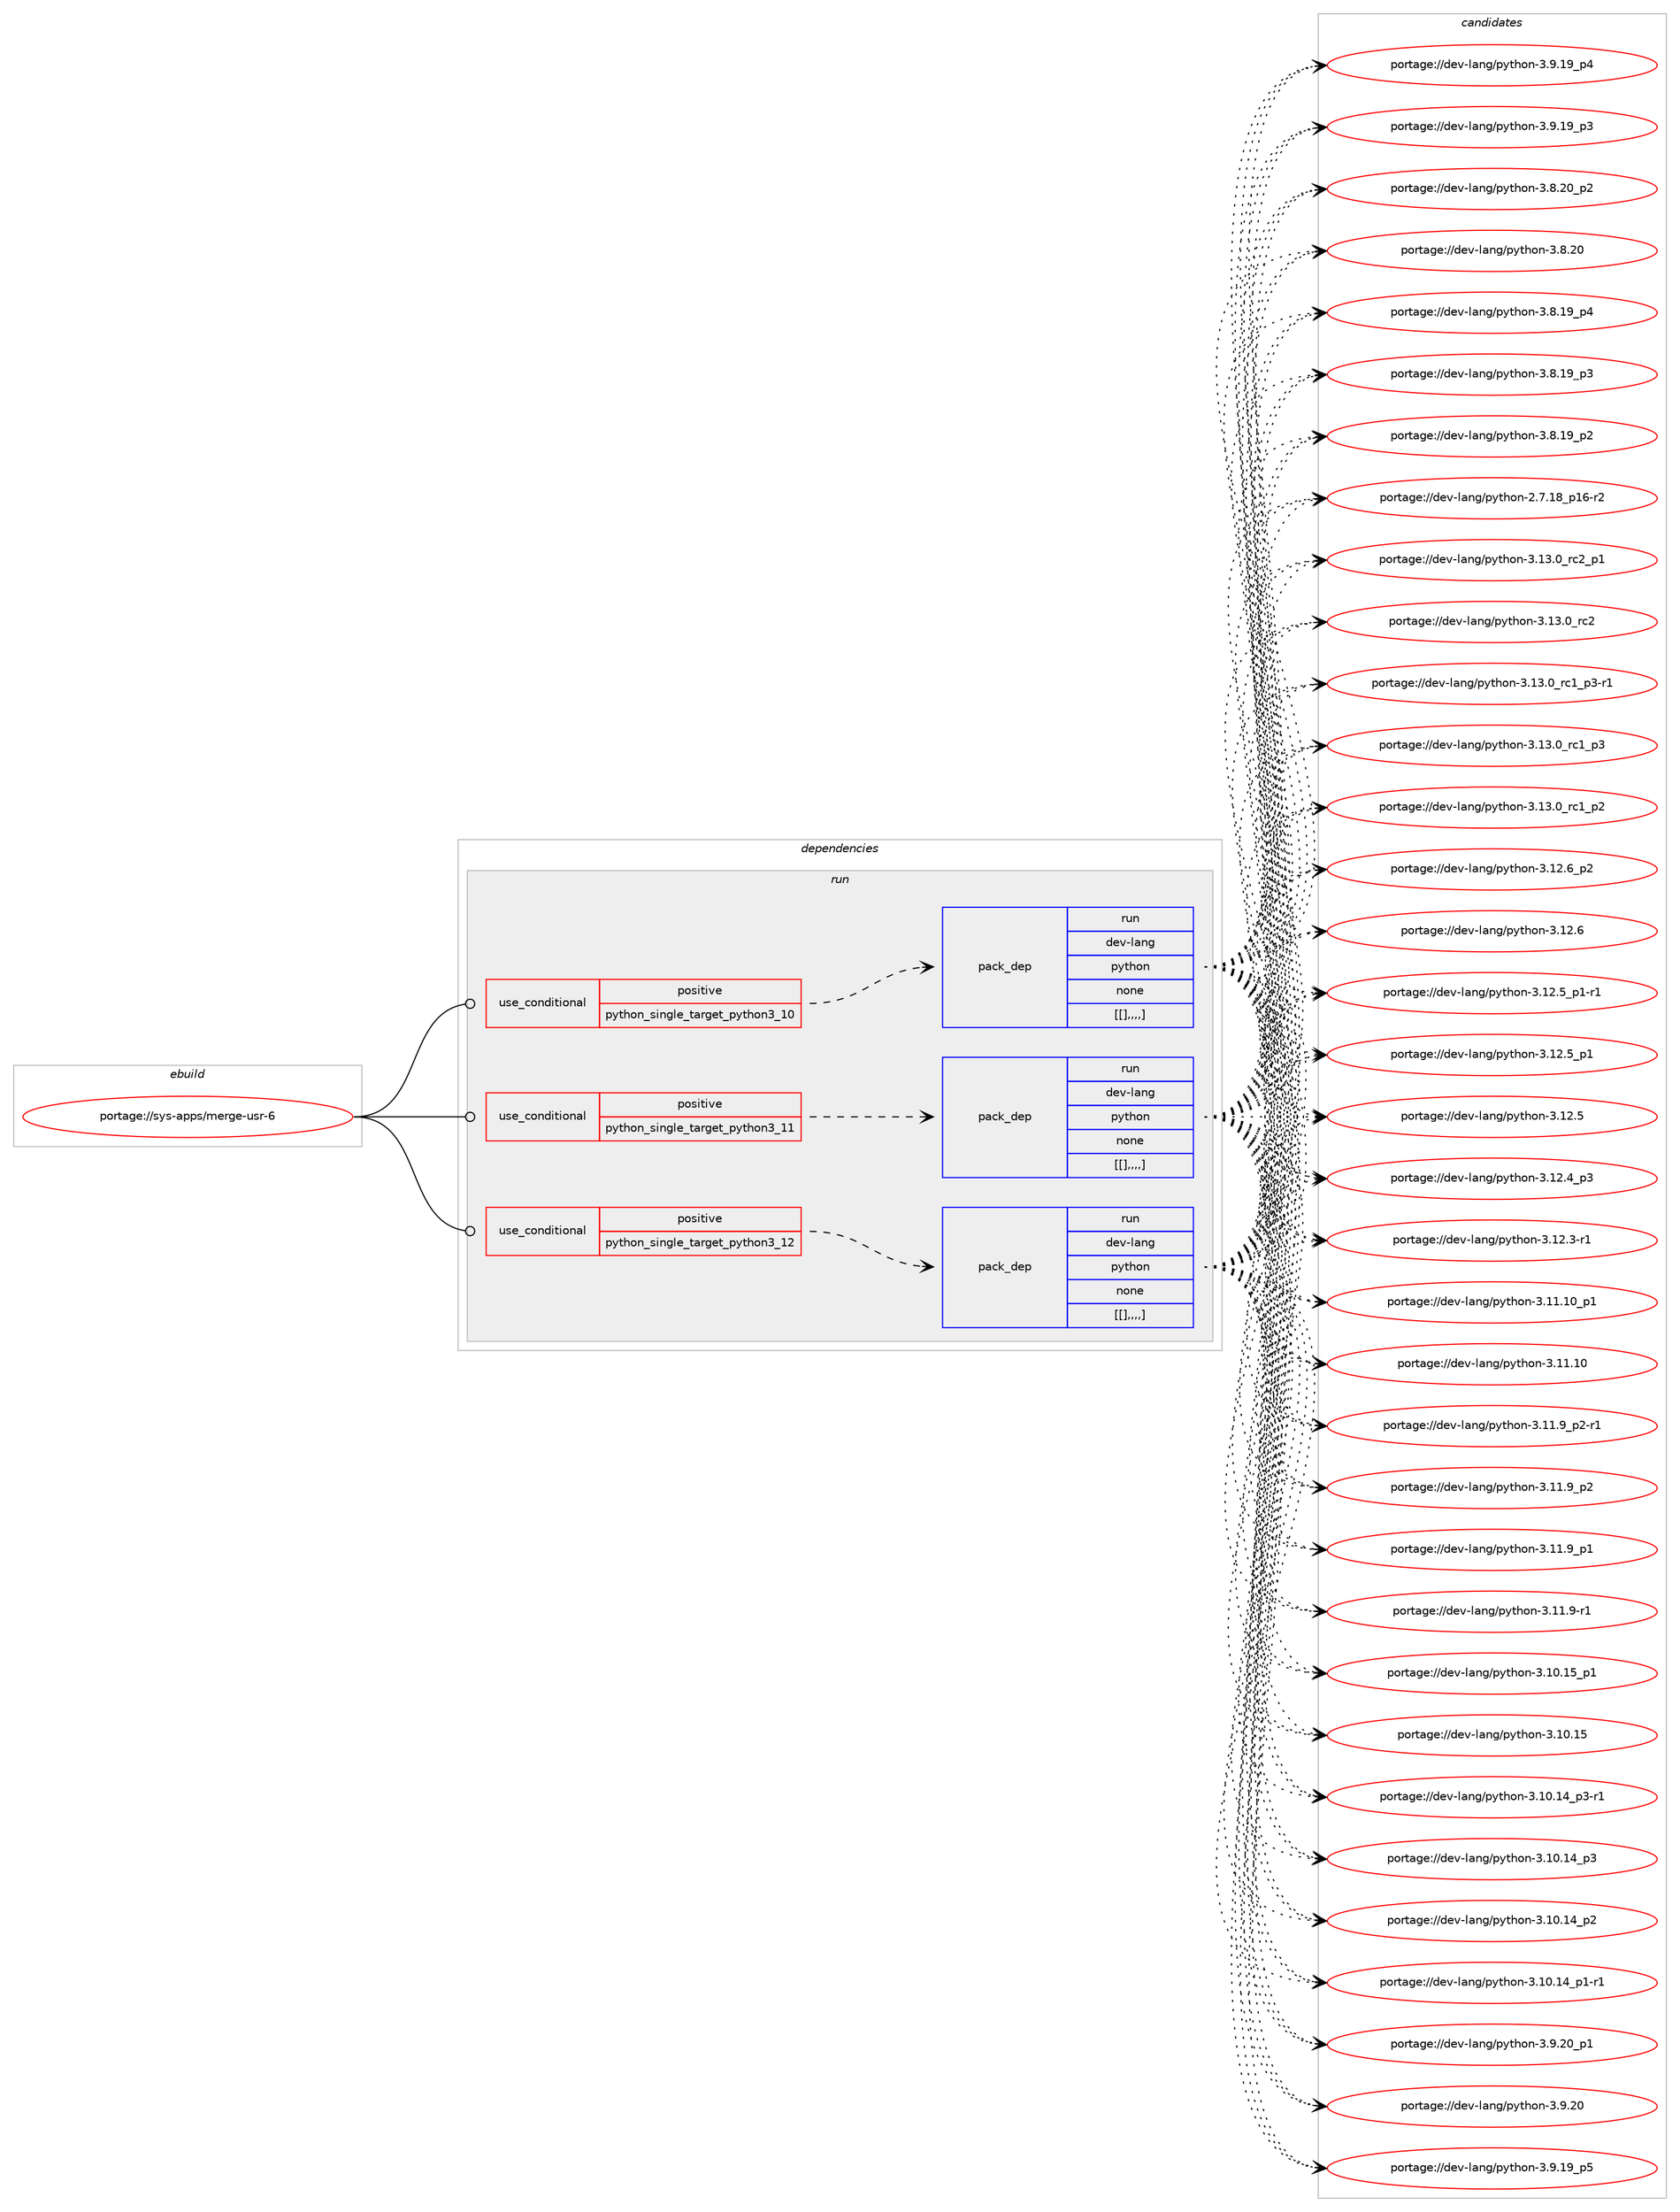 digraph prolog {

# *************
# Graph options
# *************

newrank=true;
concentrate=true;
compound=true;
graph [rankdir=LR,fontname=Helvetica,fontsize=10,ranksep=1.5];#, ranksep=2.5, nodesep=0.2];
edge  [arrowhead=vee];
node  [fontname=Helvetica,fontsize=10];

# **********
# The ebuild
# **********

subgraph cluster_leftcol {
color=gray;
label=<<i>ebuild</i>>;
id [label="portage://sys-apps/merge-usr-6", color=red, width=4, href="../sys-apps/merge-usr-6.svg"];
}

# ****************
# The dependencies
# ****************

subgraph cluster_midcol {
color=gray;
label=<<i>dependencies</i>>;
subgraph cluster_compile {
fillcolor="#eeeeee";
style=filled;
label=<<i>compile</i>>;
}
subgraph cluster_compileandrun {
fillcolor="#eeeeee";
style=filled;
label=<<i>compile and run</i>>;
}
subgraph cluster_run {
fillcolor="#eeeeee";
style=filled;
label=<<i>run</i>>;
subgraph cond6768 {
dependency17977 [label=<<TABLE BORDER="0" CELLBORDER="1" CELLSPACING="0" CELLPADDING="4"><TR><TD ROWSPAN="3" CELLPADDING="10">use_conditional</TD></TR><TR><TD>positive</TD></TR><TR><TD>python_single_target_python3_10</TD></TR></TABLE>>, shape=none, color=red];
subgraph pack11158 {
dependency17978 [label=<<TABLE BORDER="0" CELLBORDER="1" CELLSPACING="0" CELLPADDING="4" WIDTH="220"><TR><TD ROWSPAN="6" CELLPADDING="30">pack_dep</TD></TR><TR><TD WIDTH="110">run</TD></TR><TR><TD>dev-lang</TD></TR><TR><TD>python</TD></TR><TR><TD>none</TD></TR><TR><TD>[[],,,,]</TD></TR></TABLE>>, shape=none, color=blue];
}
dependency17977:e -> dependency17978:w [weight=20,style="dashed",arrowhead="vee"];
}
id:e -> dependency17977:w [weight=20,style="solid",arrowhead="odot"];
subgraph cond6769 {
dependency17979 [label=<<TABLE BORDER="0" CELLBORDER="1" CELLSPACING="0" CELLPADDING="4"><TR><TD ROWSPAN="3" CELLPADDING="10">use_conditional</TD></TR><TR><TD>positive</TD></TR><TR><TD>python_single_target_python3_11</TD></TR></TABLE>>, shape=none, color=red];
subgraph pack11159 {
dependency17980 [label=<<TABLE BORDER="0" CELLBORDER="1" CELLSPACING="0" CELLPADDING="4" WIDTH="220"><TR><TD ROWSPAN="6" CELLPADDING="30">pack_dep</TD></TR><TR><TD WIDTH="110">run</TD></TR><TR><TD>dev-lang</TD></TR><TR><TD>python</TD></TR><TR><TD>none</TD></TR><TR><TD>[[],,,,]</TD></TR></TABLE>>, shape=none, color=blue];
}
dependency17979:e -> dependency17980:w [weight=20,style="dashed",arrowhead="vee"];
}
id:e -> dependency17979:w [weight=20,style="solid",arrowhead="odot"];
subgraph cond6770 {
dependency17981 [label=<<TABLE BORDER="0" CELLBORDER="1" CELLSPACING="0" CELLPADDING="4"><TR><TD ROWSPAN="3" CELLPADDING="10">use_conditional</TD></TR><TR><TD>positive</TD></TR><TR><TD>python_single_target_python3_12</TD></TR></TABLE>>, shape=none, color=red];
subgraph pack11160 {
dependency17982 [label=<<TABLE BORDER="0" CELLBORDER="1" CELLSPACING="0" CELLPADDING="4" WIDTH="220"><TR><TD ROWSPAN="6" CELLPADDING="30">pack_dep</TD></TR><TR><TD WIDTH="110">run</TD></TR><TR><TD>dev-lang</TD></TR><TR><TD>python</TD></TR><TR><TD>none</TD></TR><TR><TD>[[],,,,]</TD></TR></TABLE>>, shape=none, color=blue];
}
dependency17981:e -> dependency17982:w [weight=20,style="dashed",arrowhead="vee"];
}
id:e -> dependency17981:w [weight=20,style="solid",arrowhead="odot"];
}
}

# **************
# The candidates
# **************

subgraph cluster_choices {
rank=same;
color=gray;
label=<<i>candidates</i>>;

subgraph choice11158 {
color=black;
nodesep=1;
choice100101118451089711010347112121116104111110455146495146489511499509511249 [label="portage://dev-lang/python-3.13.0_rc2_p1", color=red, width=4,href="../dev-lang/python-3.13.0_rc2_p1.svg"];
choice10010111845108971101034711212111610411111045514649514648951149950 [label="portage://dev-lang/python-3.13.0_rc2", color=red, width=4,href="../dev-lang/python-3.13.0_rc2.svg"];
choice1001011184510897110103471121211161041111104551464951464895114994995112514511449 [label="portage://dev-lang/python-3.13.0_rc1_p3-r1", color=red, width=4,href="../dev-lang/python-3.13.0_rc1_p3-r1.svg"];
choice100101118451089711010347112121116104111110455146495146489511499499511251 [label="portage://dev-lang/python-3.13.0_rc1_p3", color=red, width=4,href="../dev-lang/python-3.13.0_rc1_p3.svg"];
choice100101118451089711010347112121116104111110455146495146489511499499511250 [label="portage://dev-lang/python-3.13.0_rc1_p2", color=red, width=4,href="../dev-lang/python-3.13.0_rc1_p2.svg"];
choice100101118451089711010347112121116104111110455146495046549511250 [label="portage://dev-lang/python-3.12.6_p2", color=red, width=4,href="../dev-lang/python-3.12.6_p2.svg"];
choice10010111845108971101034711212111610411111045514649504654 [label="portage://dev-lang/python-3.12.6", color=red, width=4,href="../dev-lang/python-3.12.6.svg"];
choice1001011184510897110103471121211161041111104551464950465395112494511449 [label="portage://dev-lang/python-3.12.5_p1-r1", color=red, width=4,href="../dev-lang/python-3.12.5_p1-r1.svg"];
choice100101118451089711010347112121116104111110455146495046539511249 [label="portage://dev-lang/python-3.12.5_p1", color=red, width=4,href="../dev-lang/python-3.12.5_p1.svg"];
choice10010111845108971101034711212111610411111045514649504653 [label="portage://dev-lang/python-3.12.5", color=red, width=4,href="../dev-lang/python-3.12.5.svg"];
choice100101118451089711010347112121116104111110455146495046529511251 [label="portage://dev-lang/python-3.12.4_p3", color=red, width=4,href="../dev-lang/python-3.12.4_p3.svg"];
choice100101118451089711010347112121116104111110455146495046514511449 [label="portage://dev-lang/python-3.12.3-r1", color=red, width=4,href="../dev-lang/python-3.12.3-r1.svg"];
choice10010111845108971101034711212111610411111045514649494649489511249 [label="portage://dev-lang/python-3.11.10_p1", color=red, width=4,href="../dev-lang/python-3.11.10_p1.svg"];
choice1001011184510897110103471121211161041111104551464949464948 [label="portage://dev-lang/python-3.11.10", color=red, width=4,href="../dev-lang/python-3.11.10.svg"];
choice1001011184510897110103471121211161041111104551464949465795112504511449 [label="portage://dev-lang/python-3.11.9_p2-r1", color=red, width=4,href="../dev-lang/python-3.11.9_p2-r1.svg"];
choice100101118451089711010347112121116104111110455146494946579511250 [label="portage://dev-lang/python-3.11.9_p2", color=red, width=4,href="../dev-lang/python-3.11.9_p2.svg"];
choice100101118451089711010347112121116104111110455146494946579511249 [label="portage://dev-lang/python-3.11.9_p1", color=red, width=4,href="../dev-lang/python-3.11.9_p1.svg"];
choice100101118451089711010347112121116104111110455146494946574511449 [label="portage://dev-lang/python-3.11.9-r1", color=red, width=4,href="../dev-lang/python-3.11.9-r1.svg"];
choice10010111845108971101034711212111610411111045514649484649539511249 [label="portage://dev-lang/python-3.10.15_p1", color=red, width=4,href="../dev-lang/python-3.10.15_p1.svg"];
choice1001011184510897110103471121211161041111104551464948464953 [label="portage://dev-lang/python-3.10.15", color=red, width=4,href="../dev-lang/python-3.10.15.svg"];
choice100101118451089711010347112121116104111110455146494846495295112514511449 [label="portage://dev-lang/python-3.10.14_p3-r1", color=red, width=4,href="../dev-lang/python-3.10.14_p3-r1.svg"];
choice10010111845108971101034711212111610411111045514649484649529511251 [label="portage://dev-lang/python-3.10.14_p3", color=red, width=4,href="../dev-lang/python-3.10.14_p3.svg"];
choice10010111845108971101034711212111610411111045514649484649529511250 [label="portage://dev-lang/python-3.10.14_p2", color=red, width=4,href="../dev-lang/python-3.10.14_p2.svg"];
choice100101118451089711010347112121116104111110455146494846495295112494511449 [label="portage://dev-lang/python-3.10.14_p1-r1", color=red, width=4,href="../dev-lang/python-3.10.14_p1-r1.svg"];
choice100101118451089711010347112121116104111110455146574650489511249 [label="portage://dev-lang/python-3.9.20_p1", color=red, width=4,href="../dev-lang/python-3.9.20_p1.svg"];
choice10010111845108971101034711212111610411111045514657465048 [label="portage://dev-lang/python-3.9.20", color=red, width=4,href="../dev-lang/python-3.9.20.svg"];
choice100101118451089711010347112121116104111110455146574649579511253 [label="portage://dev-lang/python-3.9.19_p5", color=red, width=4,href="../dev-lang/python-3.9.19_p5.svg"];
choice100101118451089711010347112121116104111110455146574649579511252 [label="portage://dev-lang/python-3.9.19_p4", color=red, width=4,href="../dev-lang/python-3.9.19_p4.svg"];
choice100101118451089711010347112121116104111110455146574649579511251 [label="portage://dev-lang/python-3.9.19_p3", color=red, width=4,href="../dev-lang/python-3.9.19_p3.svg"];
choice100101118451089711010347112121116104111110455146564650489511250 [label="portage://dev-lang/python-3.8.20_p2", color=red, width=4,href="../dev-lang/python-3.8.20_p2.svg"];
choice10010111845108971101034711212111610411111045514656465048 [label="portage://dev-lang/python-3.8.20", color=red, width=4,href="../dev-lang/python-3.8.20.svg"];
choice100101118451089711010347112121116104111110455146564649579511252 [label="portage://dev-lang/python-3.8.19_p4", color=red, width=4,href="../dev-lang/python-3.8.19_p4.svg"];
choice100101118451089711010347112121116104111110455146564649579511251 [label="portage://dev-lang/python-3.8.19_p3", color=red, width=4,href="../dev-lang/python-3.8.19_p3.svg"];
choice100101118451089711010347112121116104111110455146564649579511250 [label="portage://dev-lang/python-3.8.19_p2", color=red, width=4,href="../dev-lang/python-3.8.19_p2.svg"];
choice100101118451089711010347112121116104111110455046554649569511249544511450 [label="portage://dev-lang/python-2.7.18_p16-r2", color=red, width=4,href="../dev-lang/python-2.7.18_p16-r2.svg"];
dependency17978:e -> choice100101118451089711010347112121116104111110455146495146489511499509511249:w [style=dotted,weight="100"];
dependency17978:e -> choice10010111845108971101034711212111610411111045514649514648951149950:w [style=dotted,weight="100"];
dependency17978:e -> choice1001011184510897110103471121211161041111104551464951464895114994995112514511449:w [style=dotted,weight="100"];
dependency17978:e -> choice100101118451089711010347112121116104111110455146495146489511499499511251:w [style=dotted,weight="100"];
dependency17978:e -> choice100101118451089711010347112121116104111110455146495146489511499499511250:w [style=dotted,weight="100"];
dependency17978:e -> choice100101118451089711010347112121116104111110455146495046549511250:w [style=dotted,weight="100"];
dependency17978:e -> choice10010111845108971101034711212111610411111045514649504654:w [style=dotted,weight="100"];
dependency17978:e -> choice1001011184510897110103471121211161041111104551464950465395112494511449:w [style=dotted,weight="100"];
dependency17978:e -> choice100101118451089711010347112121116104111110455146495046539511249:w [style=dotted,weight="100"];
dependency17978:e -> choice10010111845108971101034711212111610411111045514649504653:w [style=dotted,weight="100"];
dependency17978:e -> choice100101118451089711010347112121116104111110455146495046529511251:w [style=dotted,weight="100"];
dependency17978:e -> choice100101118451089711010347112121116104111110455146495046514511449:w [style=dotted,weight="100"];
dependency17978:e -> choice10010111845108971101034711212111610411111045514649494649489511249:w [style=dotted,weight="100"];
dependency17978:e -> choice1001011184510897110103471121211161041111104551464949464948:w [style=dotted,weight="100"];
dependency17978:e -> choice1001011184510897110103471121211161041111104551464949465795112504511449:w [style=dotted,weight="100"];
dependency17978:e -> choice100101118451089711010347112121116104111110455146494946579511250:w [style=dotted,weight="100"];
dependency17978:e -> choice100101118451089711010347112121116104111110455146494946579511249:w [style=dotted,weight="100"];
dependency17978:e -> choice100101118451089711010347112121116104111110455146494946574511449:w [style=dotted,weight="100"];
dependency17978:e -> choice10010111845108971101034711212111610411111045514649484649539511249:w [style=dotted,weight="100"];
dependency17978:e -> choice1001011184510897110103471121211161041111104551464948464953:w [style=dotted,weight="100"];
dependency17978:e -> choice100101118451089711010347112121116104111110455146494846495295112514511449:w [style=dotted,weight="100"];
dependency17978:e -> choice10010111845108971101034711212111610411111045514649484649529511251:w [style=dotted,weight="100"];
dependency17978:e -> choice10010111845108971101034711212111610411111045514649484649529511250:w [style=dotted,weight="100"];
dependency17978:e -> choice100101118451089711010347112121116104111110455146494846495295112494511449:w [style=dotted,weight="100"];
dependency17978:e -> choice100101118451089711010347112121116104111110455146574650489511249:w [style=dotted,weight="100"];
dependency17978:e -> choice10010111845108971101034711212111610411111045514657465048:w [style=dotted,weight="100"];
dependency17978:e -> choice100101118451089711010347112121116104111110455146574649579511253:w [style=dotted,weight="100"];
dependency17978:e -> choice100101118451089711010347112121116104111110455146574649579511252:w [style=dotted,weight="100"];
dependency17978:e -> choice100101118451089711010347112121116104111110455146574649579511251:w [style=dotted,weight="100"];
dependency17978:e -> choice100101118451089711010347112121116104111110455146564650489511250:w [style=dotted,weight="100"];
dependency17978:e -> choice10010111845108971101034711212111610411111045514656465048:w [style=dotted,weight="100"];
dependency17978:e -> choice100101118451089711010347112121116104111110455146564649579511252:w [style=dotted,weight="100"];
dependency17978:e -> choice100101118451089711010347112121116104111110455146564649579511251:w [style=dotted,weight="100"];
dependency17978:e -> choice100101118451089711010347112121116104111110455146564649579511250:w [style=dotted,weight="100"];
dependency17978:e -> choice100101118451089711010347112121116104111110455046554649569511249544511450:w [style=dotted,weight="100"];
}
subgraph choice11159 {
color=black;
nodesep=1;
choice100101118451089711010347112121116104111110455146495146489511499509511249 [label="portage://dev-lang/python-3.13.0_rc2_p1", color=red, width=4,href="../dev-lang/python-3.13.0_rc2_p1.svg"];
choice10010111845108971101034711212111610411111045514649514648951149950 [label="portage://dev-lang/python-3.13.0_rc2", color=red, width=4,href="../dev-lang/python-3.13.0_rc2.svg"];
choice1001011184510897110103471121211161041111104551464951464895114994995112514511449 [label="portage://dev-lang/python-3.13.0_rc1_p3-r1", color=red, width=4,href="../dev-lang/python-3.13.0_rc1_p3-r1.svg"];
choice100101118451089711010347112121116104111110455146495146489511499499511251 [label="portage://dev-lang/python-3.13.0_rc1_p3", color=red, width=4,href="../dev-lang/python-3.13.0_rc1_p3.svg"];
choice100101118451089711010347112121116104111110455146495146489511499499511250 [label="portage://dev-lang/python-3.13.0_rc1_p2", color=red, width=4,href="../dev-lang/python-3.13.0_rc1_p2.svg"];
choice100101118451089711010347112121116104111110455146495046549511250 [label="portage://dev-lang/python-3.12.6_p2", color=red, width=4,href="../dev-lang/python-3.12.6_p2.svg"];
choice10010111845108971101034711212111610411111045514649504654 [label="portage://dev-lang/python-3.12.6", color=red, width=4,href="../dev-lang/python-3.12.6.svg"];
choice1001011184510897110103471121211161041111104551464950465395112494511449 [label="portage://dev-lang/python-3.12.5_p1-r1", color=red, width=4,href="../dev-lang/python-3.12.5_p1-r1.svg"];
choice100101118451089711010347112121116104111110455146495046539511249 [label="portage://dev-lang/python-3.12.5_p1", color=red, width=4,href="../dev-lang/python-3.12.5_p1.svg"];
choice10010111845108971101034711212111610411111045514649504653 [label="portage://dev-lang/python-3.12.5", color=red, width=4,href="../dev-lang/python-3.12.5.svg"];
choice100101118451089711010347112121116104111110455146495046529511251 [label="portage://dev-lang/python-3.12.4_p3", color=red, width=4,href="../dev-lang/python-3.12.4_p3.svg"];
choice100101118451089711010347112121116104111110455146495046514511449 [label="portage://dev-lang/python-3.12.3-r1", color=red, width=4,href="../dev-lang/python-3.12.3-r1.svg"];
choice10010111845108971101034711212111610411111045514649494649489511249 [label="portage://dev-lang/python-3.11.10_p1", color=red, width=4,href="../dev-lang/python-3.11.10_p1.svg"];
choice1001011184510897110103471121211161041111104551464949464948 [label="portage://dev-lang/python-3.11.10", color=red, width=4,href="../dev-lang/python-3.11.10.svg"];
choice1001011184510897110103471121211161041111104551464949465795112504511449 [label="portage://dev-lang/python-3.11.9_p2-r1", color=red, width=4,href="../dev-lang/python-3.11.9_p2-r1.svg"];
choice100101118451089711010347112121116104111110455146494946579511250 [label="portage://dev-lang/python-3.11.9_p2", color=red, width=4,href="../dev-lang/python-3.11.9_p2.svg"];
choice100101118451089711010347112121116104111110455146494946579511249 [label="portage://dev-lang/python-3.11.9_p1", color=red, width=4,href="../dev-lang/python-3.11.9_p1.svg"];
choice100101118451089711010347112121116104111110455146494946574511449 [label="portage://dev-lang/python-3.11.9-r1", color=red, width=4,href="../dev-lang/python-3.11.9-r1.svg"];
choice10010111845108971101034711212111610411111045514649484649539511249 [label="portage://dev-lang/python-3.10.15_p1", color=red, width=4,href="../dev-lang/python-3.10.15_p1.svg"];
choice1001011184510897110103471121211161041111104551464948464953 [label="portage://dev-lang/python-3.10.15", color=red, width=4,href="../dev-lang/python-3.10.15.svg"];
choice100101118451089711010347112121116104111110455146494846495295112514511449 [label="portage://dev-lang/python-3.10.14_p3-r1", color=red, width=4,href="../dev-lang/python-3.10.14_p3-r1.svg"];
choice10010111845108971101034711212111610411111045514649484649529511251 [label="portage://dev-lang/python-3.10.14_p3", color=red, width=4,href="../dev-lang/python-3.10.14_p3.svg"];
choice10010111845108971101034711212111610411111045514649484649529511250 [label="portage://dev-lang/python-3.10.14_p2", color=red, width=4,href="../dev-lang/python-3.10.14_p2.svg"];
choice100101118451089711010347112121116104111110455146494846495295112494511449 [label="portage://dev-lang/python-3.10.14_p1-r1", color=red, width=4,href="../dev-lang/python-3.10.14_p1-r1.svg"];
choice100101118451089711010347112121116104111110455146574650489511249 [label="portage://dev-lang/python-3.9.20_p1", color=red, width=4,href="../dev-lang/python-3.9.20_p1.svg"];
choice10010111845108971101034711212111610411111045514657465048 [label="portage://dev-lang/python-3.9.20", color=red, width=4,href="../dev-lang/python-3.9.20.svg"];
choice100101118451089711010347112121116104111110455146574649579511253 [label="portage://dev-lang/python-3.9.19_p5", color=red, width=4,href="../dev-lang/python-3.9.19_p5.svg"];
choice100101118451089711010347112121116104111110455146574649579511252 [label="portage://dev-lang/python-3.9.19_p4", color=red, width=4,href="../dev-lang/python-3.9.19_p4.svg"];
choice100101118451089711010347112121116104111110455146574649579511251 [label="portage://dev-lang/python-3.9.19_p3", color=red, width=4,href="../dev-lang/python-3.9.19_p3.svg"];
choice100101118451089711010347112121116104111110455146564650489511250 [label="portage://dev-lang/python-3.8.20_p2", color=red, width=4,href="../dev-lang/python-3.8.20_p2.svg"];
choice10010111845108971101034711212111610411111045514656465048 [label="portage://dev-lang/python-3.8.20", color=red, width=4,href="../dev-lang/python-3.8.20.svg"];
choice100101118451089711010347112121116104111110455146564649579511252 [label="portage://dev-lang/python-3.8.19_p4", color=red, width=4,href="../dev-lang/python-3.8.19_p4.svg"];
choice100101118451089711010347112121116104111110455146564649579511251 [label="portage://dev-lang/python-3.8.19_p3", color=red, width=4,href="../dev-lang/python-3.8.19_p3.svg"];
choice100101118451089711010347112121116104111110455146564649579511250 [label="portage://dev-lang/python-3.8.19_p2", color=red, width=4,href="../dev-lang/python-3.8.19_p2.svg"];
choice100101118451089711010347112121116104111110455046554649569511249544511450 [label="portage://dev-lang/python-2.7.18_p16-r2", color=red, width=4,href="../dev-lang/python-2.7.18_p16-r2.svg"];
dependency17980:e -> choice100101118451089711010347112121116104111110455146495146489511499509511249:w [style=dotted,weight="100"];
dependency17980:e -> choice10010111845108971101034711212111610411111045514649514648951149950:w [style=dotted,weight="100"];
dependency17980:e -> choice1001011184510897110103471121211161041111104551464951464895114994995112514511449:w [style=dotted,weight="100"];
dependency17980:e -> choice100101118451089711010347112121116104111110455146495146489511499499511251:w [style=dotted,weight="100"];
dependency17980:e -> choice100101118451089711010347112121116104111110455146495146489511499499511250:w [style=dotted,weight="100"];
dependency17980:e -> choice100101118451089711010347112121116104111110455146495046549511250:w [style=dotted,weight="100"];
dependency17980:e -> choice10010111845108971101034711212111610411111045514649504654:w [style=dotted,weight="100"];
dependency17980:e -> choice1001011184510897110103471121211161041111104551464950465395112494511449:w [style=dotted,weight="100"];
dependency17980:e -> choice100101118451089711010347112121116104111110455146495046539511249:w [style=dotted,weight="100"];
dependency17980:e -> choice10010111845108971101034711212111610411111045514649504653:w [style=dotted,weight="100"];
dependency17980:e -> choice100101118451089711010347112121116104111110455146495046529511251:w [style=dotted,weight="100"];
dependency17980:e -> choice100101118451089711010347112121116104111110455146495046514511449:w [style=dotted,weight="100"];
dependency17980:e -> choice10010111845108971101034711212111610411111045514649494649489511249:w [style=dotted,weight="100"];
dependency17980:e -> choice1001011184510897110103471121211161041111104551464949464948:w [style=dotted,weight="100"];
dependency17980:e -> choice1001011184510897110103471121211161041111104551464949465795112504511449:w [style=dotted,weight="100"];
dependency17980:e -> choice100101118451089711010347112121116104111110455146494946579511250:w [style=dotted,weight="100"];
dependency17980:e -> choice100101118451089711010347112121116104111110455146494946579511249:w [style=dotted,weight="100"];
dependency17980:e -> choice100101118451089711010347112121116104111110455146494946574511449:w [style=dotted,weight="100"];
dependency17980:e -> choice10010111845108971101034711212111610411111045514649484649539511249:w [style=dotted,weight="100"];
dependency17980:e -> choice1001011184510897110103471121211161041111104551464948464953:w [style=dotted,weight="100"];
dependency17980:e -> choice100101118451089711010347112121116104111110455146494846495295112514511449:w [style=dotted,weight="100"];
dependency17980:e -> choice10010111845108971101034711212111610411111045514649484649529511251:w [style=dotted,weight="100"];
dependency17980:e -> choice10010111845108971101034711212111610411111045514649484649529511250:w [style=dotted,weight="100"];
dependency17980:e -> choice100101118451089711010347112121116104111110455146494846495295112494511449:w [style=dotted,weight="100"];
dependency17980:e -> choice100101118451089711010347112121116104111110455146574650489511249:w [style=dotted,weight="100"];
dependency17980:e -> choice10010111845108971101034711212111610411111045514657465048:w [style=dotted,weight="100"];
dependency17980:e -> choice100101118451089711010347112121116104111110455146574649579511253:w [style=dotted,weight="100"];
dependency17980:e -> choice100101118451089711010347112121116104111110455146574649579511252:w [style=dotted,weight="100"];
dependency17980:e -> choice100101118451089711010347112121116104111110455146574649579511251:w [style=dotted,weight="100"];
dependency17980:e -> choice100101118451089711010347112121116104111110455146564650489511250:w [style=dotted,weight="100"];
dependency17980:e -> choice10010111845108971101034711212111610411111045514656465048:w [style=dotted,weight="100"];
dependency17980:e -> choice100101118451089711010347112121116104111110455146564649579511252:w [style=dotted,weight="100"];
dependency17980:e -> choice100101118451089711010347112121116104111110455146564649579511251:w [style=dotted,weight="100"];
dependency17980:e -> choice100101118451089711010347112121116104111110455146564649579511250:w [style=dotted,weight="100"];
dependency17980:e -> choice100101118451089711010347112121116104111110455046554649569511249544511450:w [style=dotted,weight="100"];
}
subgraph choice11160 {
color=black;
nodesep=1;
choice100101118451089711010347112121116104111110455146495146489511499509511249 [label="portage://dev-lang/python-3.13.0_rc2_p1", color=red, width=4,href="../dev-lang/python-3.13.0_rc2_p1.svg"];
choice10010111845108971101034711212111610411111045514649514648951149950 [label="portage://dev-lang/python-3.13.0_rc2", color=red, width=4,href="../dev-lang/python-3.13.0_rc2.svg"];
choice1001011184510897110103471121211161041111104551464951464895114994995112514511449 [label="portage://dev-lang/python-3.13.0_rc1_p3-r1", color=red, width=4,href="../dev-lang/python-3.13.0_rc1_p3-r1.svg"];
choice100101118451089711010347112121116104111110455146495146489511499499511251 [label="portage://dev-lang/python-3.13.0_rc1_p3", color=red, width=4,href="../dev-lang/python-3.13.0_rc1_p3.svg"];
choice100101118451089711010347112121116104111110455146495146489511499499511250 [label="portage://dev-lang/python-3.13.0_rc1_p2", color=red, width=4,href="../dev-lang/python-3.13.0_rc1_p2.svg"];
choice100101118451089711010347112121116104111110455146495046549511250 [label="portage://dev-lang/python-3.12.6_p2", color=red, width=4,href="../dev-lang/python-3.12.6_p2.svg"];
choice10010111845108971101034711212111610411111045514649504654 [label="portage://dev-lang/python-3.12.6", color=red, width=4,href="../dev-lang/python-3.12.6.svg"];
choice1001011184510897110103471121211161041111104551464950465395112494511449 [label="portage://dev-lang/python-3.12.5_p1-r1", color=red, width=4,href="../dev-lang/python-3.12.5_p1-r1.svg"];
choice100101118451089711010347112121116104111110455146495046539511249 [label="portage://dev-lang/python-3.12.5_p1", color=red, width=4,href="../dev-lang/python-3.12.5_p1.svg"];
choice10010111845108971101034711212111610411111045514649504653 [label="portage://dev-lang/python-3.12.5", color=red, width=4,href="../dev-lang/python-3.12.5.svg"];
choice100101118451089711010347112121116104111110455146495046529511251 [label="portage://dev-lang/python-3.12.4_p3", color=red, width=4,href="../dev-lang/python-3.12.4_p3.svg"];
choice100101118451089711010347112121116104111110455146495046514511449 [label="portage://dev-lang/python-3.12.3-r1", color=red, width=4,href="../dev-lang/python-3.12.3-r1.svg"];
choice10010111845108971101034711212111610411111045514649494649489511249 [label="portage://dev-lang/python-3.11.10_p1", color=red, width=4,href="../dev-lang/python-3.11.10_p1.svg"];
choice1001011184510897110103471121211161041111104551464949464948 [label="portage://dev-lang/python-3.11.10", color=red, width=4,href="../dev-lang/python-3.11.10.svg"];
choice1001011184510897110103471121211161041111104551464949465795112504511449 [label="portage://dev-lang/python-3.11.9_p2-r1", color=red, width=4,href="../dev-lang/python-3.11.9_p2-r1.svg"];
choice100101118451089711010347112121116104111110455146494946579511250 [label="portage://dev-lang/python-3.11.9_p2", color=red, width=4,href="../dev-lang/python-3.11.9_p2.svg"];
choice100101118451089711010347112121116104111110455146494946579511249 [label="portage://dev-lang/python-3.11.9_p1", color=red, width=4,href="../dev-lang/python-3.11.9_p1.svg"];
choice100101118451089711010347112121116104111110455146494946574511449 [label="portage://dev-lang/python-3.11.9-r1", color=red, width=4,href="../dev-lang/python-3.11.9-r1.svg"];
choice10010111845108971101034711212111610411111045514649484649539511249 [label="portage://dev-lang/python-3.10.15_p1", color=red, width=4,href="../dev-lang/python-3.10.15_p1.svg"];
choice1001011184510897110103471121211161041111104551464948464953 [label="portage://dev-lang/python-3.10.15", color=red, width=4,href="../dev-lang/python-3.10.15.svg"];
choice100101118451089711010347112121116104111110455146494846495295112514511449 [label="portage://dev-lang/python-3.10.14_p3-r1", color=red, width=4,href="../dev-lang/python-3.10.14_p3-r1.svg"];
choice10010111845108971101034711212111610411111045514649484649529511251 [label="portage://dev-lang/python-3.10.14_p3", color=red, width=4,href="../dev-lang/python-3.10.14_p3.svg"];
choice10010111845108971101034711212111610411111045514649484649529511250 [label="portage://dev-lang/python-3.10.14_p2", color=red, width=4,href="../dev-lang/python-3.10.14_p2.svg"];
choice100101118451089711010347112121116104111110455146494846495295112494511449 [label="portage://dev-lang/python-3.10.14_p1-r1", color=red, width=4,href="../dev-lang/python-3.10.14_p1-r1.svg"];
choice100101118451089711010347112121116104111110455146574650489511249 [label="portage://dev-lang/python-3.9.20_p1", color=red, width=4,href="../dev-lang/python-3.9.20_p1.svg"];
choice10010111845108971101034711212111610411111045514657465048 [label="portage://dev-lang/python-3.9.20", color=red, width=4,href="../dev-lang/python-3.9.20.svg"];
choice100101118451089711010347112121116104111110455146574649579511253 [label="portage://dev-lang/python-3.9.19_p5", color=red, width=4,href="../dev-lang/python-3.9.19_p5.svg"];
choice100101118451089711010347112121116104111110455146574649579511252 [label="portage://dev-lang/python-3.9.19_p4", color=red, width=4,href="../dev-lang/python-3.9.19_p4.svg"];
choice100101118451089711010347112121116104111110455146574649579511251 [label="portage://dev-lang/python-3.9.19_p3", color=red, width=4,href="../dev-lang/python-3.9.19_p3.svg"];
choice100101118451089711010347112121116104111110455146564650489511250 [label="portage://dev-lang/python-3.8.20_p2", color=red, width=4,href="../dev-lang/python-3.8.20_p2.svg"];
choice10010111845108971101034711212111610411111045514656465048 [label="portage://dev-lang/python-3.8.20", color=red, width=4,href="../dev-lang/python-3.8.20.svg"];
choice100101118451089711010347112121116104111110455146564649579511252 [label="portage://dev-lang/python-3.8.19_p4", color=red, width=4,href="../dev-lang/python-3.8.19_p4.svg"];
choice100101118451089711010347112121116104111110455146564649579511251 [label="portage://dev-lang/python-3.8.19_p3", color=red, width=4,href="../dev-lang/python-3.8.19_p3.svg"];
choice100101118451089711010347112121116104111110455146564649579511250 [label="portage://dev-lang/python-3.8.19_p2", color=red, width=4,href="../dev-lang/python-3.8.19_p2.svg"];
choice100101118451089711010347112121116104111110455046554649569511249544511450 [label="portage://dev-lang/python-2.7.18_p16-r2", color=red, width=4,href="../dev-lang/python-2.7.18_p16-r2.svg"];
dependency17982:e -> choice100101118451089711010347112121116104111110455146495146489511499509511249:w [style=dotted,weight="100"];
dependency17982:e -> choice10010111845108971101034711212111610411111045514649514648951149950:w [style=dotted,weight="100"];
dependency17982:e -> choice1001011184510897110103471121211161041111104551464951464895114994995112514511449:w [style=dotted,weight="100"];
dependency17982:e -> choice100101118451089711010347112121116104111110455146495146489511499499511251:w [style=dotted,weight="100"];
dependency17982:e -> choice100101118451089711010347112121116104111110455146495146489511499499511250:w [style=dotted,weight="100"];
dependency17982:e -> choice100101118451089711010347112121116104111110455146495046549511250:w [style=dotted,weight="100"];
dependency17982:e -> choice10010111845108971101034711212111610411111045514649504654:w [style=dotted,weight="100"];
dependency17982:e -> choice1001011184510897110103471121211161041111104551464950465395112494511449:w [style=dotted,weight="100"];
dependency17982:e -> choice100101118451089711010347112121116104111110455146495046539511249:w [style=dotted,weight="100"];
dependency17982:e -> choice10010111845108971101034711212111610411111045514649504653:w [style=dotted,weight="100"];
dependency17982:e -> choice100101118451089711010347112121116104111110455146495046529511251:w [style=dotted,weight="100"];
dependency17982:e -> choice100101118451089711010347112121116104111110455146495046514511449:w [style=dotted,weight="100"];
dependency17982:e -> choice10010111845108971101034711212111610411111045514649494649489511249:w [style=dotted,weight="100"];
dependency17982:e -> choice1001011184510897110103471121211161041111104551464949464948:w [style=dotted,weight="100"];
dependency17982:e -> choice1001011184510897110103471121211161041111104551464949465795112504511449:w [style=dotted,weight="100"];
dependency17982:e -> choice100101118451089711010347112121116104111110455146494946579511250:w [style=dotted,weight="100"];
dependency17982:e -> choice100101118451089711010347112121116104111110455146494946579511249:w [style=dotted,weight="100"];
dependency17982:e -> choice100101118451089711010347112121116104111110455146494946574511449:w [style=dotted,weight="100"];
dependency17982:e -> choice10010111845108971101034711212111610411111045514649484649539511249:w [style=dotted,weight="100"];
dependency17982:e -> choice1001011184510897110103471121211161041111104551464948464953:w [style=dotted,weight="100"];
dependency17982:e -> choice100101118451089711010347112121116104111110455146494846495295112514511449:w [style=dotted,weight="100"];
dependency17982:e -> choice10010111845108971101034711212111610411111045514649484649529511251:w [style=dotted,weight="100"];
dependency17982:e -> choice10010111845108971101034711212111610411111045514649484649529511250:w [style=dotted,weight="100"];
dependency17982:e -> choice100101118451089711010347112121116104111110455146494846495295112494511449:w [style=dotted,weight="100"];
dependency17982:e -> choice100101118451089711010347112121116104111110455146574650489511249:w [style=dotted,weight="100"];
dependency17982:e -> choice10010111845108971101034711212111610411111045514657465048:w [style=dotted,weight="100"];
dependency17982:e -> choice100101118451089711010347112121116104111110455146574649579511253:w [style=dotted,weight="100"];
dependency17982:e -> choice100101118451089711010347112121116104111110455146574649579511252:w [style=dotted,weight="100"];
dependency17982:e -> choice100101118451089711010347112121116104111110455146574649579511251:w [style=dotted,weight="100"];
dependency17982:e -> choice100101118451089711010347112121116104111110455146564650489511250:w [style=dotted,weight="100"];
dependency17982:e -> choice10010111845108971101034711212111610411111045514656465048:w [style=dotted,weight="100"];
dependency17982:e -> choice100101118451089711010347112121116104111110455146564649579511252:w [style=dotted,weight="100"];
dependency17982:e -> choice100101118451089711010347112121116104111110455146564649579511251:w [style=dotted,weight="100"];
dependency17982:e -> choice100101118451089711010347112121116104111110455146564649579511250:w [style=dotted,weight="100"];
dependency17982:e -> choice100101118451089711010347112121116104111110455046554649569511249544511450:w [style=dotted,weight="100"];
}
}

}
